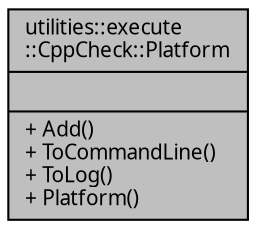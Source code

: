 digraph "utilities::execute::CppCheck::Platform"
{
 // INTERACTIVE_SVG=YES
  edge [fontname="Verdana",fontsize="10",labelfontname="Verdana",labelfontsize="10"];
  node [fontname="Verdana",fontsize="10",shape=record];
  Node1 [label="{utilities::execute\l::CppCheck::Platform\n||+ Add()\l+ ToCommandLine()\l+ ToLog()\l+ Platform()\l}",height=0.2,width=0.4,color="black", fillcolor="grey75", style="filled", fontcolor="black"];
}
